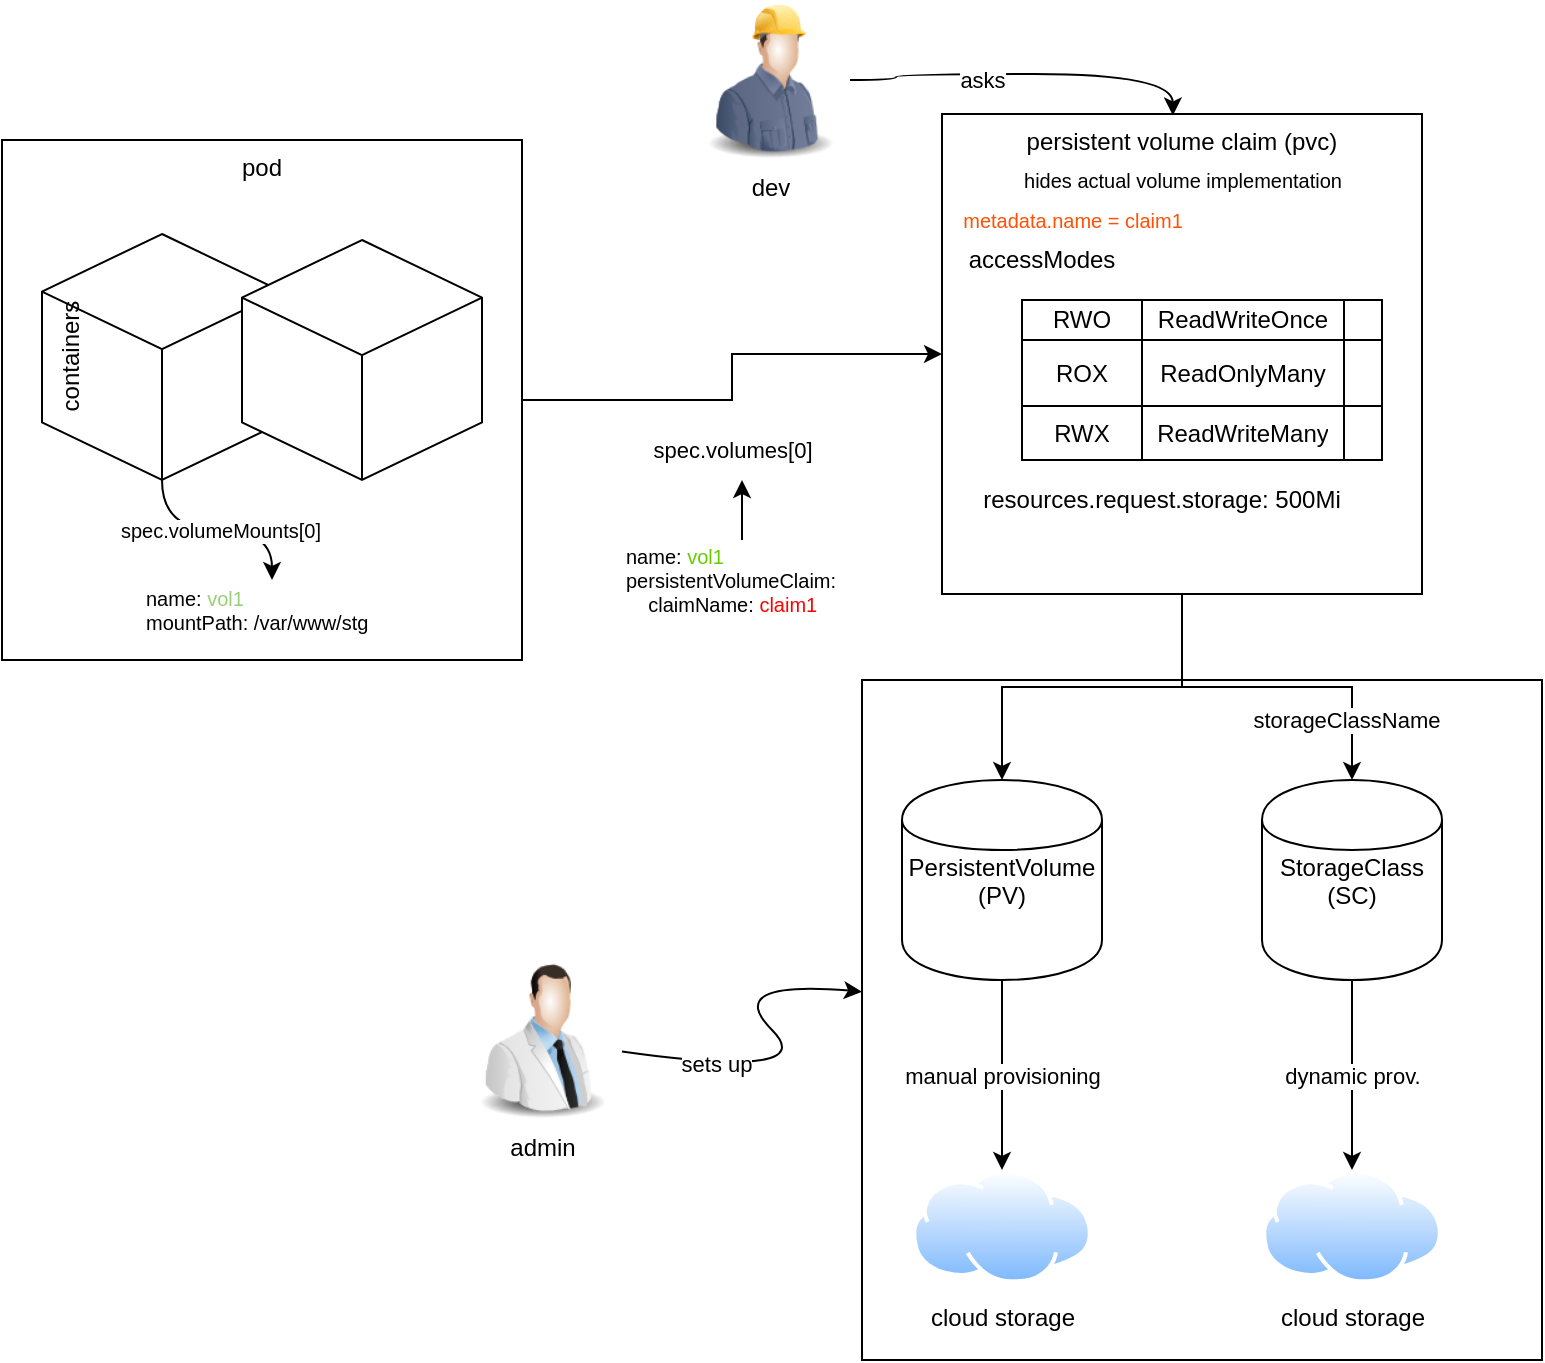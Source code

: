 <mxfile version="14.5.1" type="github">
  <diagram id="_J9LoODiADFo5gMvbO7-" name="Page-1">
    <mxGraphModel dx="1678" dy="826" grid="1" gridSize="10" guides="1" tooltips="1" connect="1" arrows="1" fold="1" page="1" pageScale="1" pageWidth="827" pageHeight="1169" math="0" shadow="0">
      <root>
        <mxCell id="0" />
        <mxCell id="1" parent="0" />
        <mxCell id="ueBFUlql__zcKDbDiL_w-36" value="" style="whiteSpace=wrap;html=1;aspect=fixed;" vertex="1" parent="1">
          <mxGeometry x="460" y="340" width="340" height="340" as="geometry" />
        </mxCell>
        <mxCell id="ueBFUlql__zcKDbDiL_w-8" value="" style="edgeStyle=orthogonalEdgeStyle;rounded=0;orthogonalLoop=1;jettySize=auto;html=1;" edge="1" parent="1" source="ueBFUlql__zcKDbDiL_w-1" target="ueBFUlql__zcKDbDiL_w-7">
          <mxGeometry relative="1" as="geometry" />
        </mxCell>
        <mxCell id="ueBFUlql__zcKDbDiL_w-25" value="&lt;br&gt;spec.volumes[0]" style="edgeLabel;html=1;align=center;verticalAlign=top;resizable=0;points=[];" vertex="1" connectable="0" parent="ueBFUlql__zcKDbDiL_w-8">
          <mxGeometry x="-0.077" y="-1" relative="1" as="geometry">
            <mxPoint x="-1" y="1" as="offset" />
          </mxGeometry>
        </mxCell>
        <mxCell id="ueBFUlql__zcKDbDiL_w-1" value="pod" style="whiteSpace=wrap;html=1;aspect=fixed;verticalAlign=top;" vertex="1" parent="1">
          <mxGeometry x="30" y="70" width="260" height="260" as="geometry" />
        </mxCell>
        <mxCell id="ueBFUlql__zcKDbDiL_w-60" style="edgeStyle=orthogonalEdgeStyle;curved=1;rounded=0;orthogonalLoop=1;jettySize=auto;html=1;exitX=0.5;exitY=1;exitDx=0;exitDy=0;exitPerimeter=0;fontSize=10;fontColor=#FF5005;" edge="1" parent="1" source="ueBFUlql__zcKDbDiL_w-2" target="ueBFUlql__zcKDbDiL_w-53">
          <mxGeometry relative="1" as="geometry" />
        </mxCell>
        <mxCell id="ueBFUlql__zcKDbDiL_w-61" value="&lt;font color=&quot;#000000&quot;&gt;spec.volumeMounts[0]&lt;br&gt;&lt;/font&gt;" style="edgeLabel;html=1;align=center;verticalAlign=middle;resizable=0;points=[];fontSize=10;fontColor=#FF5005;" vertex="1" connectable="0" parent="ueBFUlql__zcKDbDiL_w-60">
          <mxGeometry x="0.018" relative="1" as="geometry">
            <mxPoint as="offset" />
          </mxGeometry>
        </mxCell>
        <mxCell id="ueBFUlql__zcKDbDiL_w-2" value="containers" style="whiteSpace=wrap;html=1;shape=mxgraph.basic.isocube;isoAngle=15;verticalAlign=top;horizontal=0;" vertex="1" parent="1">
          <mxGeometry x="50" y="117" width="120" height="123" as="geometry" />
        </mxCell>
        <mxCell id="ueBFUlql__zcKDbDiL_w-3" value="" style="whiteSpace=wrap;html=1;shape=mxgraph.basic.isocube;isoAngle=15;" vertex="1" parent="1">
          <mxGeometry x="150" y="120" width="120" height="120" as="geometry" />
        </mxCell>
        <mxCell id="ueBFUlql__zcKDbDiL_w-27" value="" style="edgeStyle=orthogonalEdgeStyle;rounded=0;orthogonalLoop=1;jettySize=auto;html=1;" edge="1" parent="1" source="ueBFUlql__zcKDbDiL_w-7" target="ueBFUlql__zcKDbDiL_w-26">
          <mxGeometry relative="1" as="geometry" />
        </mxCell>
        <mxCell id="ueBFUlql__zcKDbDiL_w-29" value="" style="edgeStyle=orthogonalEdgeStyle;rounded=0;orthogonalLoop=1;jettySize=auto;html=1;" edge="1" parent="1" source="ueBFUlql__zcKDbDiL_w-7" target="ueBFUlql__zcKDbDiL_w-28">
          <mxGeometry relative="1" as="geometry" />
        </mxCell>
        <mxCell id="ueBFUlql__zcKDbDiL_w-40" value="storageClassName" style="edgeLabel;html=1;align=center;verticalAlign=middle;resizable=0;points=[];" vertex="1" connectable="0" parent="ueBFUlql__zcKDbDiL_w-29">
          <mxGeometry x="0.437" y="-2" relative="1" as="geometry">
            <mxPoint y="14.5" as="offset" />
          </mxGeometry>
        </mxCell>
        <mxCell id="ueBFUlql__zcKDbDiL_w-7" value="persistent volume claim (pvc)" style="whiteSpace=wrap;html=1;aspect=fixed;verticalAlign=top;" vertex="1" parent="1">
          <mxGeometry x="500" y="57" width="240" height="240" as="geometry" />
        </mxCell>
        <UserObject label="accessModes" placeholders="1" name="Variable" id="ueBFUlql__zcKDbDiL_w-9">
          <mxCell style="text;html=1;strokeColor=none;fillColor=none;align=center;verticalAlign=middle;whiteSpace=wrap;overflow=hidden;" vertex="1" parent="1">
            <mxGeometry x="510" y="120" width="80" height="20" as="geometry" />
          </mxCell>
        </UserObject>
        <UserObject label="resources.request.storage: 500Mi" placeholders="1" name="Variable" id="ueBFUlql__zcKDbDiL_w-10">
          <mxCell style="text;html=1;strokeColor=none;fillColor=none;align=center;verticalAlign=middle;whiteSpace=wrap;overflow=hidden;" vertex="1" parent="1">
            <mxGeometry x="510" y="240" width="200" height="20" as="geometry" />
          </mxCell>
        </UserObject>
        <mxCell id="ueBFUlql__zcKDbDiL_w-11" value="" style="shape=table;html=1;whiteSpace=wrap;startSize=0;container=1;collapsible=0;childLayout=tableLayout;" vertex="1" parent="1">
          <mxGeometry x="540" y="150" width="180" height="80" as="geometry" />
        </mxCell>
        <mxCell id="ueBFUlql__zcKDbDiL_w-12" value="" style="shape=partialRectangle;html=1;whiteSpace=wrap;collapsible=0;dropTarget=0;pointerEvents=0;fillColor=none;top=0;left=0;bottom=0;right=0;points=[[0,0.5],[1,0.5]];portConstraint=eastwest;" vertex="1" parent="ueBFUlql__zcKDbDiL_w-11">
          <mxGeometry width="180" height="20" as="geometry" />
        </mxCell>
        <mxCell id="ueBFUlql__zcKDbDiL_w-13" value="RWO" style="shape=partialRectangle;html=1;whiteSpace=wrap;connectable=0;fillColor=none;top=0;left=0;bottom=0;right=0;overflow=hidden;" vertex="1" parent="ueBFUlql__zcKDbDiL_w-12">
          <mxGeometry width="60" height="20" as="geometry" />
        </mxCell>
        <mxCell id="ueBFUlql__zcKDbDiL_w-14" value="ReadWriteOnce" style="shape=partialRectangle;html=1;whiteSpace=wrap;connectable=0;fillColor=none;top=0;left=0;bottom=0;right=0;overflow=hidden;" vertex="1" parent="ueBFUlql__zcKDbDiL_w-12">
          <mxGeometry x="60" width="101" height="20" as="geometry" />
        </mxCell>
        <mxCell id="ueBFUlql__zcKDbDiL_w-15" value="" style="shape=partialRectangle;html=1;whiteSpace=wrap;connectable=0;fillColor=none;top=0;left=0;bottom=0;right=0;overflow=hidden;" vertex="1" parent="ueBFUlql__zcKDbDiL_w-12">
          <mxGeometry x="161" width="19" height="20" as="geometry" />
        </mxCell>
        <mxCell id="ueBFUlql__zcKDbDiL_w-16" value="" style="shape=partialRectangle;html=1;whiteSpace=wrap;collapsible=0;dropTarget=0;pointerEvents=0;fillColor=none;top=0;left=0;bottom=0;right=0;points=[[0,0.5],[1,0.5]];portConstraint=eastwest;" vertex="1" parent="ueBFUlql__zcKDbDiL_w-11">
          <mxGeometry y="20" width="180" height="33" as="geometry" />
        </mxCell>
        <mxCell id="ueBFUlql__zcKDbDiL_w-17" value="ROX" style="shape=partialRectangle;html=1;whiteSpace=wrap;connectable=0;fillColor=none;top=0;left=0;bottom=0;right=0;overflow=hidden;" vertex="1" parent="ueBFUlql__zcKDbDiL_w-16">
          <mxGeometry width="60" height="33" as="geometry" />
        </mxCell>
        <mxCell id="ueBFUlql__zcKDbDiL_w-18" value="ReadOnlyMany" style="shape=partialRectangle;html=1;whiteSpace=wrap;connectable=0;fillColor=none;top=0;left=0;bottom=0;right=0;overflow=hidden;" vertex="1" parent="ueBFUlql__zcKDbDiL_w-16">
          <mxGeometry x="60" width="101" height="33" as="geometry" />
        </mxCell>
        <mxCell id="ueBFUlql__zcKDbDiL_w-19" value="" style="shape=partialRectangle;html=1;whiteSpace=wrap;connectable=0;fillColor=none;top=0;left=0;bottom=0;right=0;overflow=hidden;" vertex="1" parent="ueBFUlql__zcKDbDiL_w-16">
          <mxGeometry x="161" width="19" height="33" as="geometry" />
        </mxCell>
        <mxCell id="ueBFUlql__zcKDbDiL_w-20" value="" style="shape=partialRectangle;html=1;whiteSpace=wrap;collapsible=0;dropTarget=0;pointerEvents=0;fillColor=none;top=0;left=0;bottom=0;right=0;points=[[0,0.5],[1,0.5]];portConstraint=eastwest;" vertex="1" parent="ueBFUlql__zcKDbDiL_w-11">
          <mxGeometry y="53" width="180" height="27" as="geometry" />
        </mxCell>
        <mxCell id="ueBFUlql__zcKDbDiL_w-21" value="RWX" style="shape=partialRectangle;html=1;whiteSpace=wrap;connectable=0;fillColor=none;top=0;left=0;bottom=0;right=0;overflow=hidden;" vertex="1" parent="ueBFUlql__zcKDbDiL_w-20">
          <mxGeometry width="60" height="27" as="geometry" />
        </mxCell>
        <mxCell id="ueBFUlql__zcKDbDiL_w-22" value="ReadWriteMany" style="shape=partialRectangle;html=1;whiteSpace=wrap;connectable=0;fillColor=none;top=0;left=0;bottom=0;right=0;overflow=hidden;" vertex="1" parent="ueBFUlql__zcKDbDiL_w-20">
          <mxGeometry x="60" width="101" height="27" as="geometry" />
        </mxCell>
        <mxCell id="ueBFUlql__zcKDbDiL_w-23" value="" style="shape=partialRectangle;html=1;whiteSpace=wrap;connectable=0;fillColor=none;top=0;left=0;bottom=0;right=0;overflow=hidden;" vertex="1" parent="ueBFUlql__zcKDbDiL_w-20">
          <mxGeometry x="161" width="19" height="27" as="geometry" />
        </mxCell>
        <mxCell id="ueBFUlql__zcKDbDiL_w-31" value="manual provisioning" style="edgeStyle=orthogonalEdgeStyle;rounded=0;orthogonalLoop=1;jettySize=auto;html=1;" edge="1" parent="1" source="ueBFUlql__zcKDbDiL_w-26" target="ueBFUlql__zcKDbDiL_w-30">
          <mxGeometry relative="1" as="geometry" />
        </mxCell>
        <mxCell id="ueBFUlql__zcKDbDiL_w-26" value="PersistentVolume (PV)" style="shape=cylinder;whiteSpace=wrap;html=1;boundedLbl=1;backgroundOutline=1;verticalAlign=top;" vertex="1" parent="1">
          <mxGeometry x="480" y="390" width="100" height="100" as="geometry" />
        </mxCell>
        <mxCell id="ueBFUlql__zcKDbDiL_w-33" value="dynamic prov." style="edgeStyle=orthogonalEdgeStyle;rounded=0;orthogonalLoop=1;jettySize=auto;html=1;" edge="1" parent="1" source="ueBFUlql__zcKDbDiL_w-28" target="ueBFUlql__zcKDbDiL_w-32">
          <mxGeometry relative="1" as="geometry" />
        </mxCell>
        <mxCell id="ueBFUlql__zcKDbDiL_w-28" value="StorageClass (SC)" style="shape=cylinder;whiteSpace=wrap;html=1;boundedLbl=1;backgroundOutline=1;verticalAlign=top;" vertex="1" parent="1">
          <mxGeometry x="660" y="390" width="90" height="100" as="geometry" />
        </mxCell>
        <mxCell id="ueBFUlql__zcKDbDiL_w-30" value="cloud storage" style="aspect=fixed;perimeter=ellipsePerimeter;html=1;align=center;shadow=0;dashed=0;spacingTop=3;image;image=img/lib/active_directory/internet_cloud.svg;" vertex="1" parent="1">
          <mxGeometry x="485" y="585" width="90" height="56.7" as="geometry" />
        </mxCell>
        <mxCell id="ueBFUlql__zcKDbDiL_w-32" value="cloud storage" style="aspect=fixed;perimeter=ellipsePerimeter;html=1;align=center;shadow=0;dashed=0;spacingTop=3;image;image=img/lib/active_directory/internet_cloud.svg;" vertex="1" parent="1">
          <mxGeometry x="660" y="585" width="90" height="56.7" as="geometry" />
        </mxCell>
        <mxCell id="ueBFUlql__zcKDbDiL_w-34" value="admin" style="image;html=1;image=img/lib/clip_art/people/Scientist_Man_128x128.png" vertex="1" parent="1">
          <mxGeometry x="260" y="480" width="80" height="80" as="geometry" />
        </mxCell>
        <mxCell id="ueBFUlql__zcKDbDiL_w-37" value="" style="curved=1;endArrow=classic;html=1;" edge="1" parent="1" source="ueBFUlql__zcKDbDiL_w-34" target="ueBFUlql__zcKDbDiL_w-36">
          <mxGeometry width="50" height="50" relative="1" as="geometry">
            <mxPoint x="390" y="540" as="sourcePoint" />
            <mxPoint x="450" y="510" as="targetPoint" />
            <Array as="points">
              <mxPoint x="440" y="540" />
              <mxPoint x="390" y="490" />
            </Array>
          </mxGeometry>
        </mxCell>
        <mxCell id="ueBFUlql__zcKDbDiL_w-38" value="sets up" style="edgeLabel;html=1;align=center;verticalAlign=middle;resizable=0;points=[];" vertex="1" connectable="0" parent="ueBFUlql__zcKDbDiL_w-37">
          <mxGeometry x="-0.611" y="1" relative="1" as="geometry">
            <mxPoint as="offset" />
          </mxGeometry>
        </mxCell>
        <mxCell id="ueBFUlql__zcKDbDiL_w-48" style="edgeStyle=orthogonalEdgeStyle;curved=1;rounded=0;orthogonalLoop=1;jettySize=auto;html=1;entryX=0.481;entryY=0.003;entryDx=0;entryDy=0;entryPerimeter=0;" edge="1" parent="1" source="ueBFUlql__zcKDbDiL_w-44" target="ueBFUlql__zcKDbDiL_w-7">
          <mxGeometry relative="1" as="geometry" />
        </mxCell>
        <mxCell id="ueBFUlql__zcKDbDiL_w-49" value="asks" style="edgeLabel;html=1;align=center;verticalAlign=middle;resizable=0;points=[];" vertex="1" connectable="0" parent="ueBFUlql__zcKDbDiL_w-48">
          <mxGeometry x="-0.253" y="-3" relative="1" as="geometry">
            <mxPoint as="offset" />
          </mxGeometry>
        </mxCell>
        <mxCell id="ueBFUlql__zcKDbDiL_w-44" value="dev" style="image;html=1;image=img/lib/clip_art/people/Construction_Worker_Man_128x128.png" vertex="1" parent="1">
          <mxGeometry x="374" width="80" height="80" as="geometry" />
        </mxCell>
        <mxCell id="ueBFUlql__zcKDbDiL_w-51" value="hides actual volume implementation" style="text;html=1;align=center;verticalAlign=middle;resizable=0;points=[];autosize=1;fontSize=10;" vertex="1" parent="1">
          <mxGeometry x="535" y="80" width="170" height="20" as="geometry" />
        </mxCell>
        <mxCell id="ueBFUlql__zcKDbDiL_w-56" style="edgeStyle=orthogonalEdgeStyle;curved=1;rounded=0;orthogonalLoop=1;jettySize=auto;html=1;fontSize=10;" edge="1" parent="1" source="ueBFUlql__zcKDbDiL_w-52">
          <mxGeometry relative="1" as="geometry">
            <mxPoint x="400" y="240" as="targetPoint" />
          </mxGeometry>
        </mxCell>
        <mxCell id="ueBFUlql__zcKDbDiL_w-52" value="name: &lt;font color=&quot;#66cc00&quot;&gt;vol1&lt;/font&gt;&lt;br&gt;persistentVolumeClaim:&lt;br&gt;&amp;nbsp; &amp;nbsp; claimName: &lt;font color=&quot;#ff0000&quot;&gt;claim1&lt;/font&gt;" style="text;html=1;align=left;verticalAlign=middle;resizable=0;points=[];autosize=1;fontSize=10;" vertex="1" parent="1">
          <mxGeometry x="340" y="270" width="120" height="40" as="geometry" />
        </mxCell>
        <mxCell id="ueBFUlql__zcKDbDiL_w-53" value="name: &lt;font color=&quot;#97d077&quot;&gt;vol1&lt;/font&gt;&lt;br&gt;&lt;div&gt;&lt;span&gt;mountPath: /var/www/stg&lt;/span&gt;&lt;/div&gt;" style="text;html=1;align=left;verticalAlign=middle;resizable=0;points=[];autosize=1;fontSize=10;" vertex="1" parent="1">
          <mxGeometry x="100" y="290" width="130" height="30" as="geometry" />
        </mxCell>
        <mxCell id="ueBFUlql__zcKDbDiL_w-57" value="metadata.name = claim1" style="text;html=1;align=center;verticalAlign=middle;resizable=0;points=[];autosize=1;fontSize=10;fontColor=#FF5005;" vertex="1" parent="1">
          <mxGeometry x="500" y="100" width="130" height="20" as="geometry" />
        </mxCell>
      </root>
    </mxGraphModel>
  </diagram>
</mxfile>
